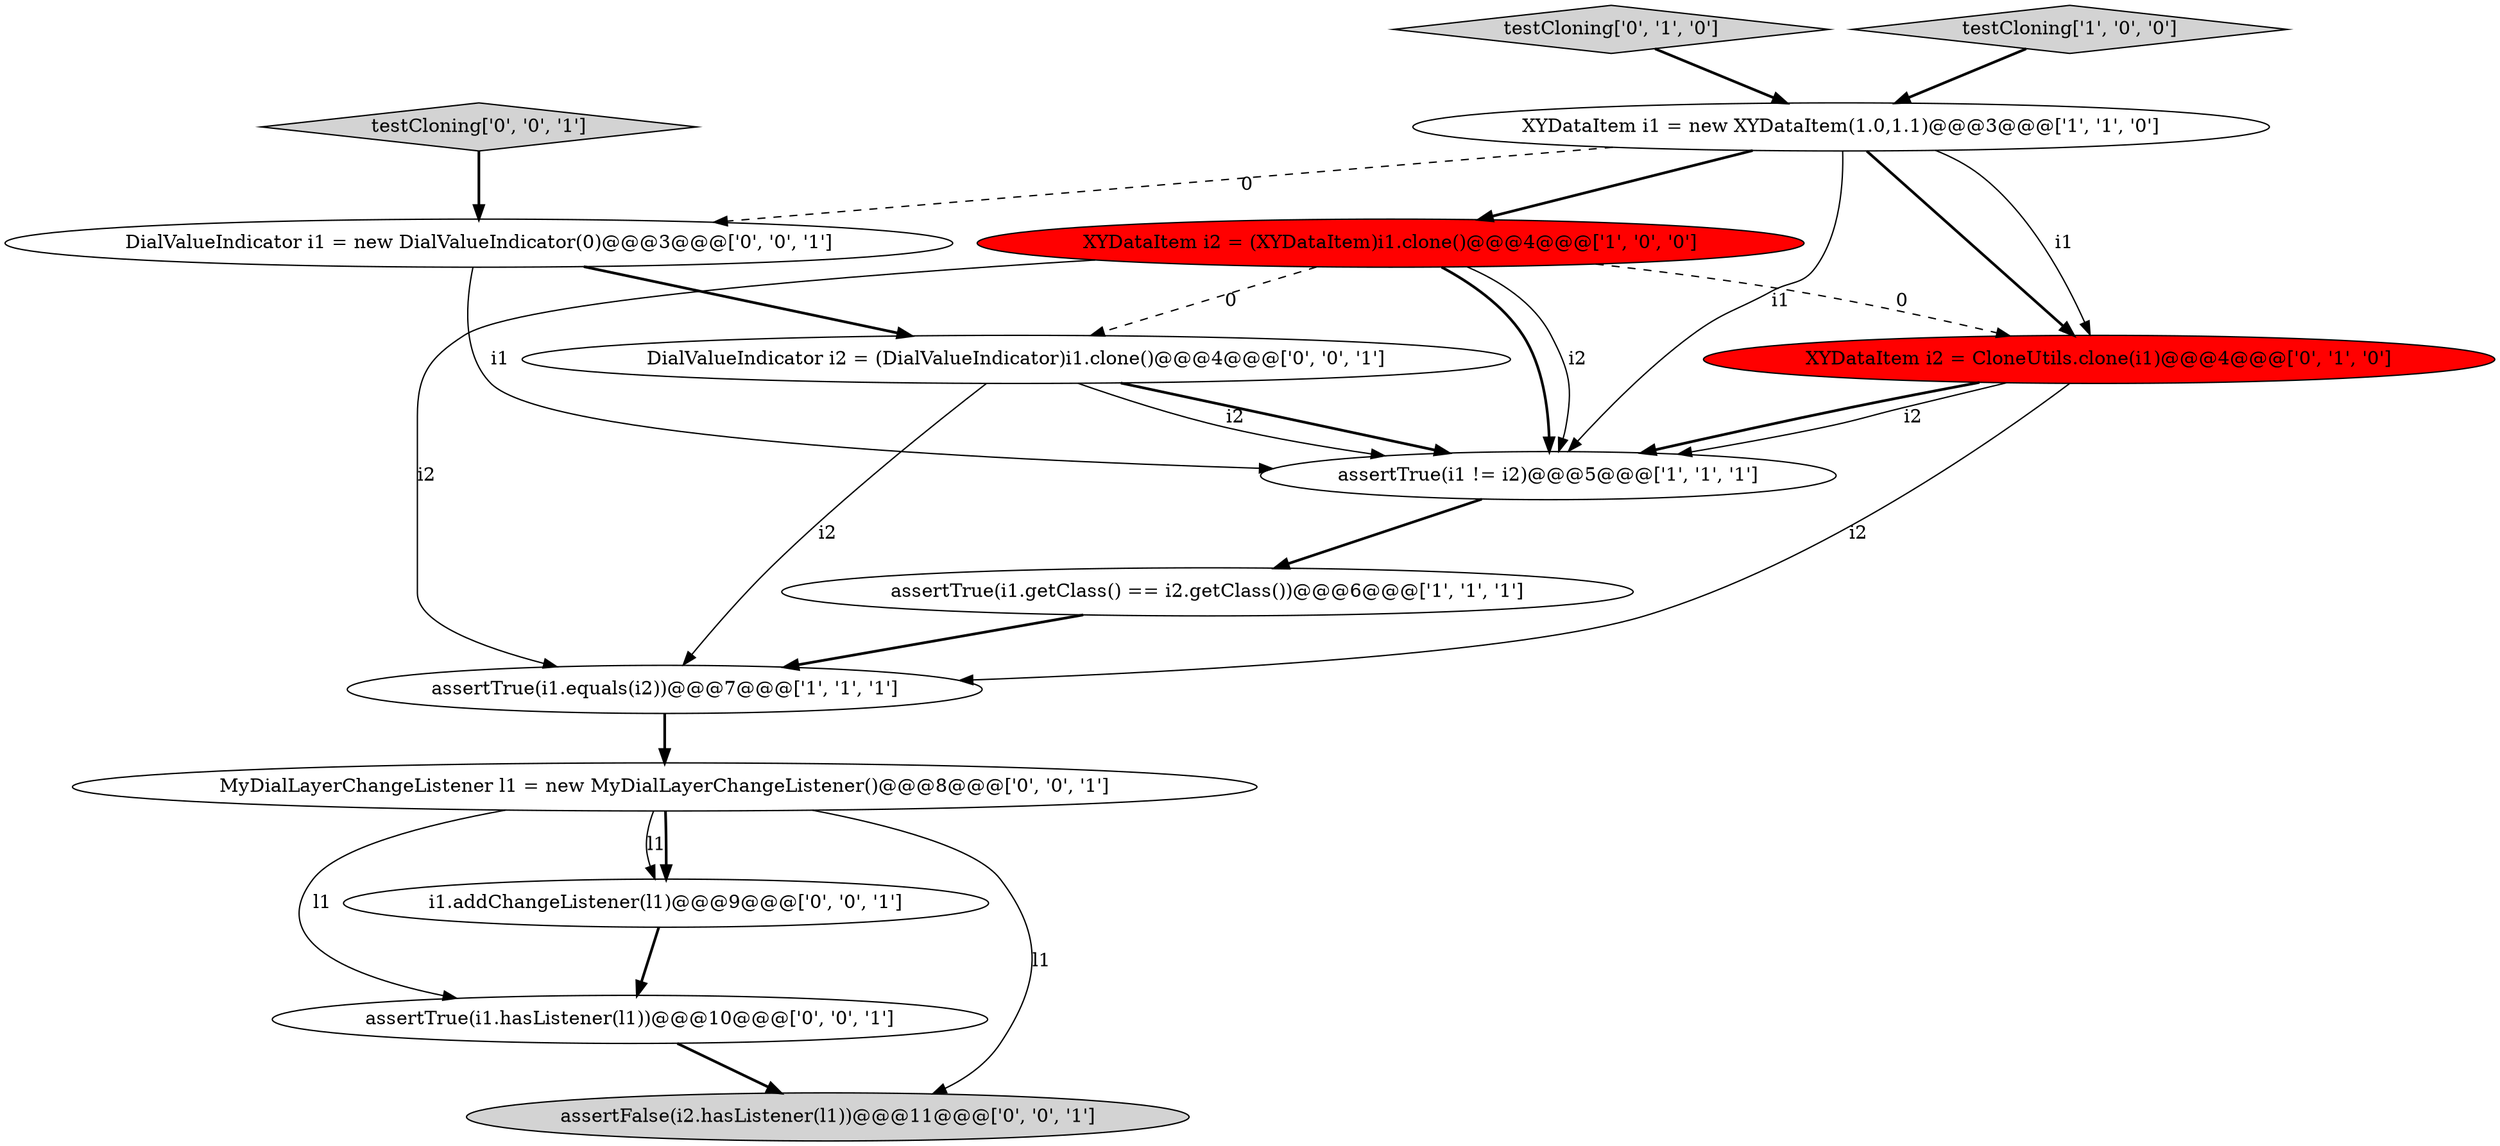 digraph {
1 [style = filled, label = "XYDataItem i2 = (XYDataItem)i1.clone()@@@4@@@['1', '0', '0']", fillcolor = red, shape = ellipse image = "AAA1AAABBB1BBB"];
6 [style = filled, label = "testCloning['0', '1', '0']", fillcolor = lightgray, shape = diamond image = "AAA0AAABBB2BBB"];
11 [style = filled, label = "i1.addChangeListener(l1)@@@9@@@['0', '0', '1']", fillcolor = white, shape = ellipse image = "AAA0AAABBB3BBB"];
8 [style = filled, label = "DialValueIndicator i1 = new DialValueIndicator(0)@@@3@@@['0', '0', '1']", fillcolor = white, shape = ellipse image = "AAA0AAABBB3BBB"];
13 [style = filled, label = "testCloning['0', '0', '1']", fillcolor = lightgray, shape = diamond image = "AAA0AAABBB3BBB"];
2 [style = filled, label = "XYDataItem i1 = new XYDataItem(1.0,1.1)@@@3@@@['1', '1', '0']", fillcolor = white, shape = ellipse image = "AAA0AAABBB1BBB"];
9 [style = filled, label = "DialValueIndicator i2 = (DialValueIndicator)i1.clone()@@@4@@@['0', '0', '1']", fillcolor = white, shape = ellipse image = "AAA0AAABBB3BBB"];
12 [style = filled, label = "assertFalse(i2.hasListener(l1))@@@11@@@['0', '0', '1']", fillcolor = lightgray, shape = ellipse image = "AAA0AAABBB3BBB"];
0 [style = filled, label = "assertTrue(i1 != i2)@@@5@@@['1', '1', '1']", fillcolor = white, shape = ellipse image = "AAA0AAABBB1BBB"];
10 [style = filled, label = "MyDialLayerChangeListener l1 = new MyDialLayerChangeListener()@@@8@@@['0', '0', '1']", fillcolor = white, shape = ellipse image = "AAA0AAABBB3BBB"];
5 [style = filled, label = "assertTrue(i1.getClass() == i2.getClass())@@@6@@@['1', '1', '1']", fillcolor = white, shape = ellipse image = "AAA0AAABBB1BBB"];
7 [style = filled, label = "XYDataItem i2 = CloneUtils.clone(i1)@@@4@@@['0', '1', '0']", fillcolor = red, shape = ellipse image = "AAA1AAABBB2BBB"];
3 [style = filled, label = "assertTrue(i1.equals(i2))@@@7@@@['1', '1', '1']", fillcolor = white, shape = ellipse image = "AAA0AAABBB1BBB"];
4 [style = filled, label = "testCloning['1', '0', '0']", fillcolor = lightgray, shape = diamond image = "AAA0AAABBB1BBB"];
14 [style = filled, label = "assertTrue(i1.hasListener(l1))@@@10@@@['0', '0', '1']", fillcolor = white, shape = ellipse image = "AAA0AAABBB3BBB"];
5->3 [style = bold, label=""];
9->0 [style = bold, label=""];
9->3 [style = solid, label="i2"];
11->14 [style = bold, label=""];
2->1 [style = bold, label=""];
1->3 [style = solid, label="i2"];
1->9 [style = dashed, label="0"];
7->0 [style = bold, label=""];
1->0 [style = bold, label=""];
4->2 [style = bold, label=""];
10->11 [style = solid, label="l1"];
2->8 [style = dashed, label="0"];
2->7 [style = solid, label="i1"];
7->3 [style = solid, label="i2"];
6->2 [style = bold, label=""];
2->0 [style = solid, label="i1"];
3->10 [style = bold, label=""];
7->0 [style = solid, label="i2"];
10->12 [style = solid, label="l1"];
9->0 [style = solid, label="i2"];
14->12 [style = bold, label=""];
8->9 [style = bold, label=""];
1->0 [style = solid, label="i2"];
2->7 [style = bold, label=""];
13->8 [style = bold, label=""];
1->7 [style = dashed, label="0"];
8->0 [style = solid, label="i1"];
10->14 [style = solid, label="l1"];
0->5 [style = bold, label=""];
10->11 [style = bold, label=""];
}
